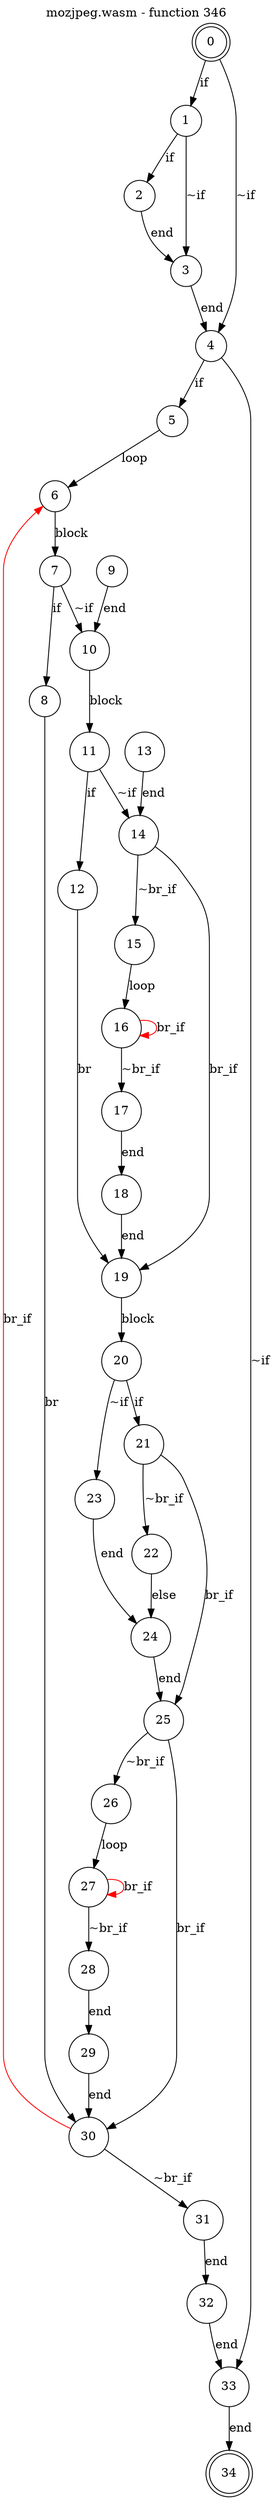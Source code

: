 digraph finite_state_machine {
    label = "mozjpeg.wasm - function 346"
    labelloc =  t
    labelfontsize = 16
    labelfontcolor = black
    labelfontname = "Helvetica"
    node [shape = doublecircle]; 0 34;
    node [shape = circle];
    0 -> 1[label = "if"];
    0 -> 4[label = "~if"];
    1 -> 2[label = "if"];
    1 -> 3[label = "~if"];
    2 -> 3[label = "end"];
    3 -> 4[label = "end"];
    4 -> 5[label = "if"];
    4 -> 33[label = "~if"];
    5 -> 6[label = "loop"];
    6 -> 7[label = "block"];
    7 -> 8[label = "if"];
    7 -> 10[label = "~if"];
    8 -> 30[label = "br"];
    9 -> 10[label = "end"];
    10 -> 11[label = "block"];
    11 -> 12[label = "if"];
    11 -> 14[label = "~if"];
    12 -> 19[label = "br"];
    13 -> 14[label = "end"];
    14 -> 15[label = "~br_if"];
    14 -> 19[label = "br_if"];
    15 -> 16[label = "loop"];
    16 -> 17[label = "~br_if"];
    16 -> 16[color="red" label = "br_if"];
    17 -> 18[label = "end"];
    18 -> 19[label = "end"];
    19 -> 20[label = "block"];
    20 -> 21[label = "if"];
    20 -> 23[label = "~if"];
    21 -> 22[label = "~br_if"];
    21 -> 25[label = "br_if"];
    22 -> 24[label = "else"];
    23 -> 24[label = "end"];
    24 -> 25[label = "end"];
    25 -> 26[label = "~br_if"];
    25 -> 30[label = "br_if"];
    26 -> 27[label = "loop"];
    27 -> 28[label = "~br_if"];
    27 -> 27[color="red" label = "br_if"];
    28 -> 29[label = "end"];
    29 -> 30[label = "end"];
    30 -> 31[label = "~br_if"];
    30 -> 6[color="red" label = "br_if"];
    31 -> 32[label = "end"];
    32 -> 33[label = "end"];
    33 -> 34[label = "end"];
}
